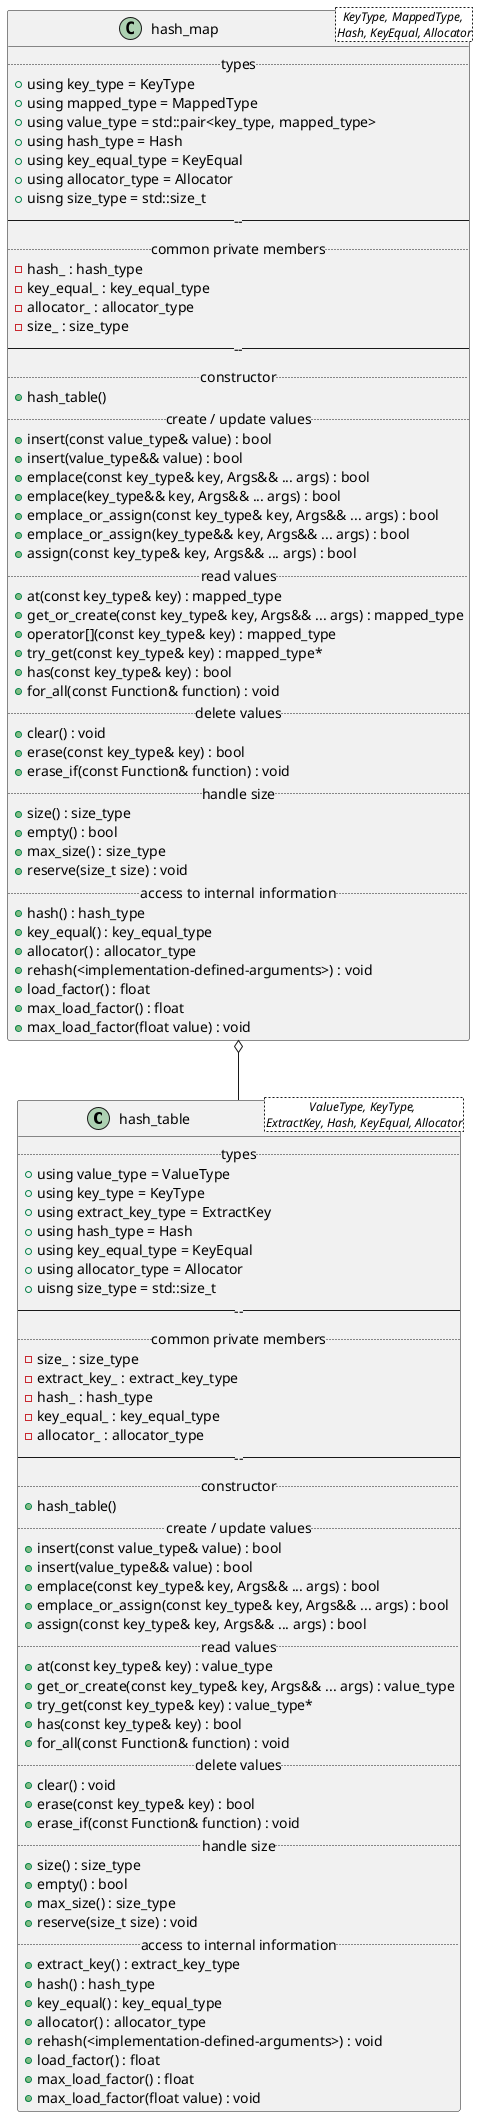 @startuml FullHashTable

class hash_table<ValueType, KeyType, \nExtractKey, Hash, KeyEqual, Allocator> {
    .. types ..
    + using value_type = ValueType
    + using key_type = KeyType
    + using extract_key_type = ExtractKey
    + using hash_type = Hash
    + using key_equal_type = KeyEqual
    + using allocator_type = Allocator
    + uisng size_type = std::size_t
    ------
    .. common private members ..
    - size_ : size_type
    - extract_key_ : extract_key_type
    - hash_ : hash_type
    - key_equal_ : key_equal_type
    - allocator_ : allocator_type
    ------
    .. constructor ..
    + hash_table()
    .. create / update values ..
    + insert(const value_type& value) : bool
    + insert(value_type&& value) : bool
    + emplace(const key_type& key, Args&& ... args) : bool
    + emplace_or_assign(const key_type& key, Args&& ... args) : bool
    + assign(const key_type& key, Args&& ... args) : bool
    .. read values ..
    + at(const key_type& key) : value_type
    + get_or_create(const key_type& key, Args&& ... args) : value_type
    + try_get(const key_type& key) : value_type*
    + has(const key_type& key) : bool
    + for_all(const Function& function) : void
    .. delete values ..
    + clear() : void
    + erase(const key_type& key) : bool
    + erase_if(const Function& function) : void
    .. handle size ..
    + size() : size_type
    + empty() : bool
    + max_size() : size_type
    + reserve(size_t size) : void
    .. access to internal information ..
    + extract_key() : extract_key_type
    + hash() : hash_type
    + key_equal() : key_equal_type
    + allocator() : allocator_type
    + rehash(<implementation-defined-arguments>) : void
    + load_factor() : float
    + max_load_factor() : float
    + max_load_factor(float value) : void
}

class hash_map<KeyType, MappedType, \nHash, KeyEqual, Allocator> {
    .. types ..
    + using key_type = KeyType
    + using mapped_type = MappedType
    + using value_type = std::pair<key_type, mapped_type>
    + using hash_type = Hash
    + using key_equal_type = KeyEqual
    + using allocator_type = Allocator
    + uisng size_type = std::size_t
    ------
    .. common private members ..
    - hash_ : hash_type
    - key_equal_ : key_equal_type
    - allocator_ : allocator_type
    - size_ : size_type
    ------
    .. constructor ..
    + hash_table()
    .. create / update values ..
    + insert(const value_type& value) : bool
    + insert(value_type&& value) : bool
    + emplace(const key_type& key, Args&& ... args) : bool
    + emplace(key_type&& key, Args&& ... args) : bool
    + emplace_or_assign(const key_type& key, Args&& ... args) : bool
    + emplace_or_assign(key_type&& key, Args&& ... args) : bool
    + assign(const key_type& key, Args&& ... args) : bool
    .. read values ..
    + at(const key_type& key) : mapped_type
    + get_or_create(const key_type& key, Args&& ... args) : mapped_type
    + operator[](const key_type& key) : mapped_type
    + try_get(const key_type& key) : mapped_type*
    + has(const key_type& key) : bool
    + for_all(const Function& function) : void
    .. delete values ..
    + clear() : void
    + erase(const key_type& key) : bool
    + erase_if(const Function& function) : void
    .. handle size ..
    + size() : size_type
    + empty() : bool
    + max_size() : size_type
    + reserve(size_t size) : void
    .. access to internal information ..
    + hash() : hash_type
    + key_equal() : key_equal_type
    + allocator() : allocator_type
    + rehash(<implementation-defined-arguments>) : void
    + load_factor() : float
    + max_load_factor() : float
    + max_load_factor(float value) : void
}
hash_map o-- hash_table

@enduml
